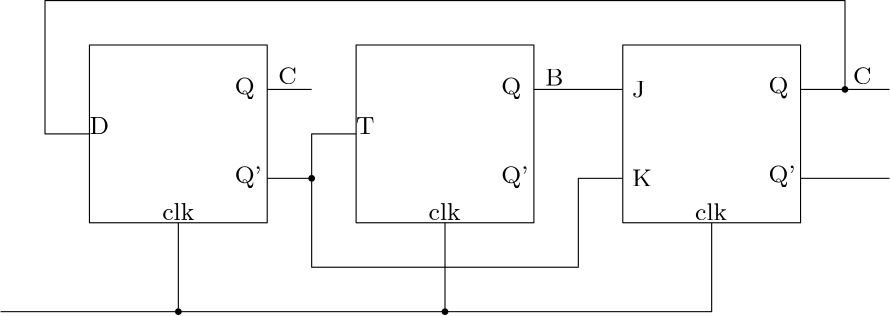 <?xml version="1.0"?>
<!DOCTYPE ipe SYSTEM "ipe.dtd">
<ipe version="70218" creator="Ipe 7.2.28">
<info created="D:20241115203601" modified="D:20241115204144"/>
<ipestyle name="basic">
<symbol name="arrow/arc(spx)">
<path stroke="sym-stroke" fill="sym-stroke" pen="sym-pen">
0 0 m
-1 0.333 l
-1 -0.333 l
h
</path>
</symbol>
<symbol name="arrow/farc(spx)">
<path stroke="sym-stroke" fill="white" pen="sym-pen">
0 0 m
-1 0.333 l
-1 -0.333 l
h
</path>
</symbol>
<symbol name="arrow/ptarc(spx)">
<path stroke="sym-stroke" fill="sym-stroke" pen="sym-pen">
0 0 m
-1 0.333 l
-0.8 0 l
-1 -0.333 l
h
</path>
</symbol>
<symbol name="arrow/fptarc(spx)">
<path stroke="sym-stroke" fill="white" pen="sym-pen">
0 0 m
-1 0.333 l
-0.8 0 l
-1 -0.333 l
h
</path>
</symbol>
<symbol name="mark/circle(sx)" transformations="translations">
<path fill="sym-stroke">
0.6 0 0 0.6 0 0 e
0.4 0 0 0.4 0 0 e
</path>
</symbol>
<symbol name="mark/disk(sx)" transformations="translations">
<path fill="sym-stroke">
0.6 0 0 0.6 0 0 e
</path>
</symbol>
<symbol name="mark/fdisk(sfx)" transformations="translations">
<group>
<path fill="sym-fill">
0.5 0 0 0.5 0 0 e
</path>
<path fill="sym-stroke" fillrule="eofill">
0.6 0 0 0.6 0 0 e
0.4 0 0 0.4 0 0 e
</path>
</group>
</symbol>
<symbol name="mark/box(sx)" transformations="translations">
<path fill="sym-stroke" fillrule="eofill">
-0.6 -0.6 m
0.6 -0.6 l
0.6 0.6 l
-0.6 0.6 l
h
-0.4 -0.4 m
0.4 -0.4 l
0.4 0.4 l
-0.4 0.4 l
h
</path>
</symbol>
<symbol name="mark/square(sx)" transformations="translations">
<path fill="sym-stroke">
-0.6 -0.6 m
0.6 -0.6 l
0.6 0.6 l
-0.6 0.6 l
h
</path>
</symbol>
<symbol name="mark/fsquare(sfx)" transformations="translations">
<group>
<path fill="sym-fill">
-0.5 -0.5 m
0.5 -0.5 l
0.5 0.5 l
-0.5 0.5 l
h
</path>
<path fill="sym-stroke" fillrule="eofill">
-0.6 -0.6 m
0.6 -0.6 l
0.6 0.6 l
-0.6 0.6 l
h
-0.4 -0.4 m
0.4 -0.4 l
0.4 0.4 l
-0.4 0.4 l
h
</path>
</group>
</symbol>
<symbol name="mark/cross(sx)" transformations="translations">
<group>
<path fill="sym-stroke">
-0.43 -0.57 m
0.57 0.43 l
0.43 0.57 l
-0.57 -0.43 l
h
</path>
<path fill="sym-stroke">
-0.43 0.57 m
0.57 -0.43 l
0.43 -0.57 l
-0.57 0.43 l
h
</path>
</group>
</symbol>
<symbol name="arrow/fnormal(spx)">
<path stroke="sym-stroke" fill="white" pen="sym-pen">
0 0 m
-1 0.333 l
-1 -0.333 l
h
</path>
</symbol>
<symbol name="arrow/pointed(spx)">
<path stroke="sym-stroke" fill="sym-stroke" pen="sym-pen">
0 0 m
-1 0.333 l
-0.8 0 l
-1 -0.333 l
h
</path>
</symbol>
<symbol name="arrow/fpointed(spx)">
<path stroke="sym-stroke" fill="white" pen="sym-pen">
0 0 m
-1 0.333 l
-0.8 0 l
-1 -0.333 l
h
</path>
</symbol>
<symbol name="arrow/linear(spx)">
<path stroke="sym-stroke" pen="sym-pen">
-1 0.333 m
0 0 l
-1 -0.333 l
</path>
</symbol>
<symbol name="arrow/fdouble(spx)">
<path stroke="sym-stroke" fill="white" pen="sym-pen">
0 0 m
-1 0.333 l
-1 -0.333 l
h
-1 0 m
-2 0.333 l
-2 -0.333 l
h
</path>
</symbol>
<symbol name="arrow/double(spx)">
<path stroke="sym-stroke" fill="sym-stroke" pen="sym-pen">
0 0 m
-1 0.333 l
-1 -0.333 l
h
-1 0 m
-2 0.333 l
-2 -0.333 l
h
</path>
</symbol>
<symbol name="arrow/mid-normal(spx)">
<path stroke="sym-stroke" fill="sym-stroke" pen="sym-pen">
0.5 0 m
-0.5 0.333 l
-0.5 -0.333 l
h
</path>
</symbol>
<symbol name="arrow/mid-fnormal(spx)">
<path stroke="sym-stroke" fill="white" pen="sym-pen">
0.5 0 m
-0.5 0.333 l
-0.5 -0.333 l
h
</path>
</symbol>
<symbol name="arrow/mid-pointed(spx)">
<path stroke="sym-stroke" fill="sym-stroke" pen="sym-pen">
0.5 0 m
-0.5 0.333 l
-0.3 0 l
-0.5 -0.333 l
h
</path>
</symbol>
<symbol name="arrow/mid-fpointed(spx)">
<path stroke="sym-stroke" fill="white" pen="sym-pen">
0.5 0 m
-0.5 0.333 l
-0.3 0 l
-0.5 -0.333 l
h
</path>
</symbol>
<symbol name="arrow/mid-double(spx)">
<path stroke="sym-stroke" fill="sym-stroke" pen="sym-pen">
1 0 m
0 0.333 l
0 -0.333 l
h
0 0 m
-1 0.333 l
-1 -0.333 l
h
</path>
</symbol>
<symbol name="arrow/mid-fdouble(spx)">
<path stroke="sym-stroke" fill="white" pen="sym-pen">
1 0 m
0 0.333 l
0 -0.333 l
h
0 0 m
-1 0.333 l
-1 -0.333 l
h
</path>
</symbol>
<anglesize name="22.5 deg" value="22.5"/>
<anglesize name="30 deg" value="30"/>
<anglesize name="45 deg" value="45"/>
<anglesize name="60 deg" value="60"/>
<anglesize name="90 deg" value="90"/>
<arrowsize name="large" value="10"/>
<arrowsize name="small" value="5"/>
<arrowsize name="tiny" value="3"/>
<color name="blue" value="0 0 1"/>
<color name="brown" value="0.647 0.165 0.165"/>
<color name="darkblue" value="0 0 0.545"/>
<color name="darkcyan" value="0 0.545 0.545"/>
<color name="darkgray" value="0.663"/>
<color name="darkgreen" value="0 0.392 0"/>
<color name="darkmagenta" value="0.545 0 0.545"/>
<color name="darkorange" value="1 0.549 0"/>
<color name="darkred" value="0.545 0 0"/>
<color name="gold" value="1 0.843 0"/>
<color name="gray" value="0.745"/>
<color name="green" value="0 1 0"/>
<color name="lightblue" value="0.678 0.847 0.902"/>
<color name="lightcyan" value="0.878 1 1"/>
<color name="lightgray" value="0.827"/>
<color name="lightgreen" value="0.565 0.933 0.565"/>
<color name="lightyellow" value="1 1 0.878"/>
<color name="navy" value="0 0 0.502"/>
<color name="orange" value="1 0.647 0"/>
<color name="pink" value="1 0.753 0.796"/>
<color name="purple" value="0.627 0.125 0.941"/>
<color name="red" value="1 0 0"/>
<color name="seagreen" value="0.18 0.545 0.341"/>
<color name="turquoise" value="0.251 0.878 0.816"/>
<color name="violet" value="0.933 0.51 0.933"/>
<color name="yellow" value="1 1 0"/>
<dashstyle name="dash dot dotted" value="[4 2 1 2 1 2] 0"/>
<dashstyle name="dash dotted" value="[4 2 1 2] 0"/>
<dashstyle name="dashed" value="[4] 0"/>
<dashstyle name="dotted" value="[1 3] 0"/>
<gridsize name="10 pts (~3.5 mm)" value="10"/>
<gridsize name="14 pts (~5 mm)" value="14"/>
<gridsize name="16 pts (~6 mm)" value="16"/>
<gridsize name="20 pts (~7 mm)" value="20"/>
<gridsize name="28 pts (~10 mm)" value="28"/>
<gridsize name="32 pts (~12 mm)" value="32"/>
<gridsize name="4 pts" value="4"/>
<gridsize name="56 pts (~20 mm)" value="56"/>
<gridsize name="8 pts (~3 mm)" value="8"/>
<opacity name="10%" value="0.1"/>
<opacity name="30%" value="0.3"/>
<opacity name="50%" value="0.5"/>
<opacity name="75%" value="0.75"/>
<pen name="fat" value="1.2"/>
<pen name="heavier" value="0.8"/>
<pen name="ultrafat" value="2"/>
<symbolsize name="large" value="5"/>
<symbolsize name="small" value="2"/>
<symbolsize name="tiny" value="1.1"/>
<textsize name="Huge" value="\Huge"/>
<textsize name="LARGE" value="\LARGE"/>
<textsize name="Large" value="\Large"/>
<textsize name="footnote" value="\footnotesize"/>
<textsize name="huge" value="\huge"/>
<textsize name="large" value="\large"/>
<textsize name="script" value="\scriptsize"/>
<textsize name="small" value="\small"/>
<textsize name="tiny" value="\tiny"/>
<textstyle name="center" begin="\begin{center}" end="\end{center}"/>
<textstyle name="item" begin="\begin{itemize}\item{}" end="\end{itemize}"/>
<textstyle name="itemize" begin="\begin{itemize}" end="\end{itemize}"/>
<tiling name="falling" angle="-60" step="4" width="1"/>
<tiling name="rising" angle="30" step="4" width="1"/>
</ipestyle>
<page>
<layer name="alpha"/>
<view layers="alpha" active="alpha"/>
<path layer="alpha" stroke="black">
128 704 m
128 640 l
192 640 l
192 704 l
h
</path>
<path matrix="1 0 0 1 96 0" stroke="black">
128 704 m
128 640 l
192 640 l
192 704 l
h
</path>
<path matrix="1 0 0 1 192 0" stroke="black">
128 704 m
128 640 l
192 640 l
192 704 l
h
</path>
<path stroke="black">
192 688 m
208 688 l
</path>
<path stroke="black">
288 688 m
320 688 l
</path>
<path stroke="black">
352 640 m
352 608 l
96 608 l
</path>
<path stroke="black">
256 640 m
256 608 l
</path>
<path stroke="black">
160 640 m
160 608 l
</path>
<use name="mark/disk(sx)" pos="160 608" size="small" stroke="black"/>
<use name="mark/disk(sx)" pos="256 608" size="small" stroke="black"/>
<path stroke="black">
320 656 m
304 656 l
304 624 l
208 624 l
208 672 l
224 672 l
</path>
<path stroke="black">
192 656 m
208 656 l
</path>
<use name="mark/disk(sx)" pos="208 656" size="small" stroke="black"/>
<path stroke="black">
384 688 m
416 688 l
</path>
<path stroke="black">
384 656 m
416 656 l
</path>
<use name="mark/disk(sx)" pos="400 688" size="small" stroke="black"/>
<text matrix="1 0 0 1 4.26816 -1.80576" transformations="translations" pos="176 688" stroke="black" type="label" width="7.168" height="6.13" depth="1.74" valign="baseline" size="small">Q</text>
<text matrix="1 0 0 1 4.26816 -1.80576" transformations="translations" pos="176 656" stroke="black" type="label" width="9.727" height="6.23" depth="1.74" valign="baseline" size="small">Q&apos;</text>
<text matrix="1 0 0 1 -16 0" transformations="translations" pos="240 672" stroke="black" type="label" width="6.656" height="6.127" depth="0" valign="baseline" size="small">T</text>
<text transformations="translations" pos="128 672" stroke="black" type="label" width="7.039" height="6.127" depth="0" valign="baseline" size="small">D</text>
<path stroke="black">
128 672 m
112 672 l
112 720 l
400 720 l
400 688 l
</path>
<text matrix="1 0 0 1 -5.81258 1.01088" transformations="translations" pos="160 640" stroke="black" type="label" width="11.519" height="6.227" depth="0" valign="baseline" size="small">clk</text>
<text matrix="1 0 0 1 90.0945 1.01084" transformations="translations" pos="160 640" stroke="black" type="label" width="11.519" height="6.227" depth="0" valign="baseline" size="small">clk</text>
<text matrix="1 0 0 1 186.037 0.922304" transformations="translations" pos="160 640" stroke="black" type="label" width="11.519" height="6.227" depth="0" valign="baseline" size="small">clk</text>
<text matrix="1 0 0 1 100.268 -1.80576" transformations="translations" pos="176 688" stroke="black" type="label" width="7.168" height="6.13" depth="1.74" valign="baseline" size="small">Q</text>
<text matrix="1 0 0 1 100.268 -1.80576" transformations="translations" pos="176 656" stroke="black" type="label" width="9.727" height="6.23" depth="1.74" valign="baseline" size="small">Q&apos;</text>
<text matrix="1 0 0 1 -12.636 -2.90629" transformations="translations" pos="336 688" stroke="black" type="label" width="4.735" height="6.127" depth="0" valign="baseline" size="small">J</text>
<text matrix="1 0 0 1 -12.636 -2.90629" transformations="translations" pos="336 656" stroke="black" type="label" width="7.166" height="6.127" depth="0" valign="baseline" size="small">K</text>
<text matrix="1 0 0 1 196.466 -1.47774" transformations="translations" pos="176 688" stroke="black" type="label" width="7.168" height="6.13" depth="1.74" valign="baseline" size="small">Q</text>
<text matrix="1 0 0 1 196.466 -1.47774" transformations="translations" pos="176 656" stroke="black" type="label" width="9.727" height="6.23" depth="1.74" valign="baseline" size="small">Q&apos;</text>
<text matrix="1 0 0 1 -2.95488 -0.8208" transformations="translations" pos="405.861 690.725" stroke="black" type="label" width="6.656" height="6.127" depth="0" valign="baseline" size="small">C</text>
<text matrix="1 0 0 1 -2.43161 -2.62614" transformations="translations" pos="294.561 692.039" stroke="black" type="label" width="6.527" height="6.127" depth="0" valign="baseline" size="small">B</text>
<text matrix="1 0 0 1 0.631802 -1.51633" transformations="translations" pos="195.322 691.382" stroke="black" type="label" width="6.656" height="6.127" depth="0" valign="baseline" size="small">C</text>
</page>
</ipe>
